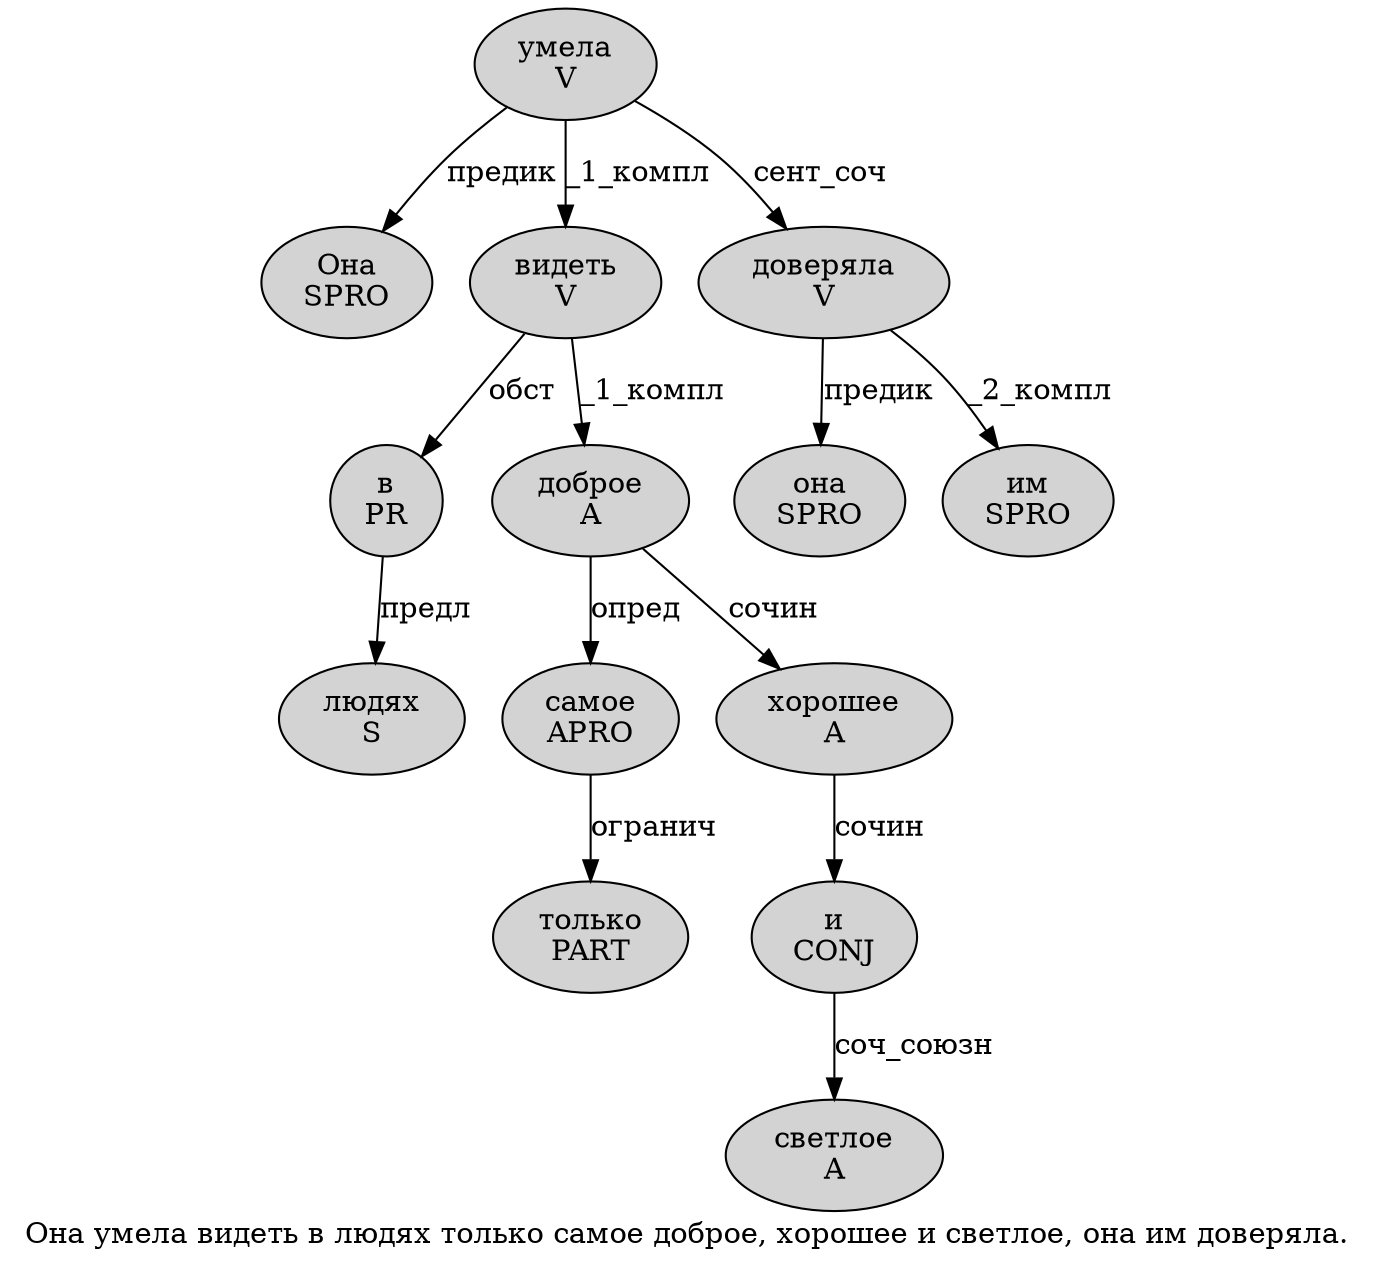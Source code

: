 digraph SENTENCE_876 {
	graph [label="Она умела видеть в людях только самое доброе, хорошее и светлое, она им доверяла."]
	node [style=filled]
		0 [label="Она
SPRO" color="" fillcolor=lightgray penwidth=1 shape=ellipse]
		1 [label="умела
V" color="" fillcolor=lightgray penwidth=1 shape=ellipse]
		2 [label="видеть
V" color="" fillcolor=lightgray penwidth=1 shape=ellipse]
		3 [label="в
PR" color="" fillcolor=lightgray penwidth=1 shape=ellipse]
		4 [label="людях
S" color="" fillcolor=lightgray penwidth=1 shape=ellipse]
		5 [label="только
PART" color="" fillcolor=lightgray penwidth=1 shape=ellipse]
		6 [label="самое
APRO" color="" fillcolor=lightgray penwidth=1 shape=ellipse]
		7 [label="доброе
A" color="" fillcolor=lightgray penwidth=1 shape=ellipse]
		9 [label="хорошее
A" color="" fillcolor=lightgray penwidth=1 shape=ellipse]
		10 [label="и
CONJ" color="" fillcolor=lightgray penwidth=1 shape=ellipse]
		11 [label="светлое
A" color="" fillcolor=lightgray penwidth=1 shape=ellipse]
		13 [label="она
SPRO" color="" fillcolor=lightgray penwidth=1 shape=ellipse]
		14 [label="им
SPRO" color="" fillcolor=lightgray penwidth=1 shape=ellipse]
		15 [label="доверяла
V" color="" fillcolor=lightgray penwidth=1 shape=ellipse]
			3 -> 4 [label="предл"]
			9 -> 10 [label="сочин"]
			10 -> 11 [label="соч_союзн"]
			1 -> 0 [label="предик"]
			1 -> 2 [label="_1_компл"]
			1 -> 15 [label="сент_соч"]
			2 -> 3 [label="обст"]
			2 -> 7 [label="_1_компл"]
			15 -> 13 [label="предик"]
			15 -> 14 [label="_2_компл"]
			7 -> 6 [label="опред"]
			7 -> 9 [label="сочин"]
			6 -> 5 [label="огранич"]
}